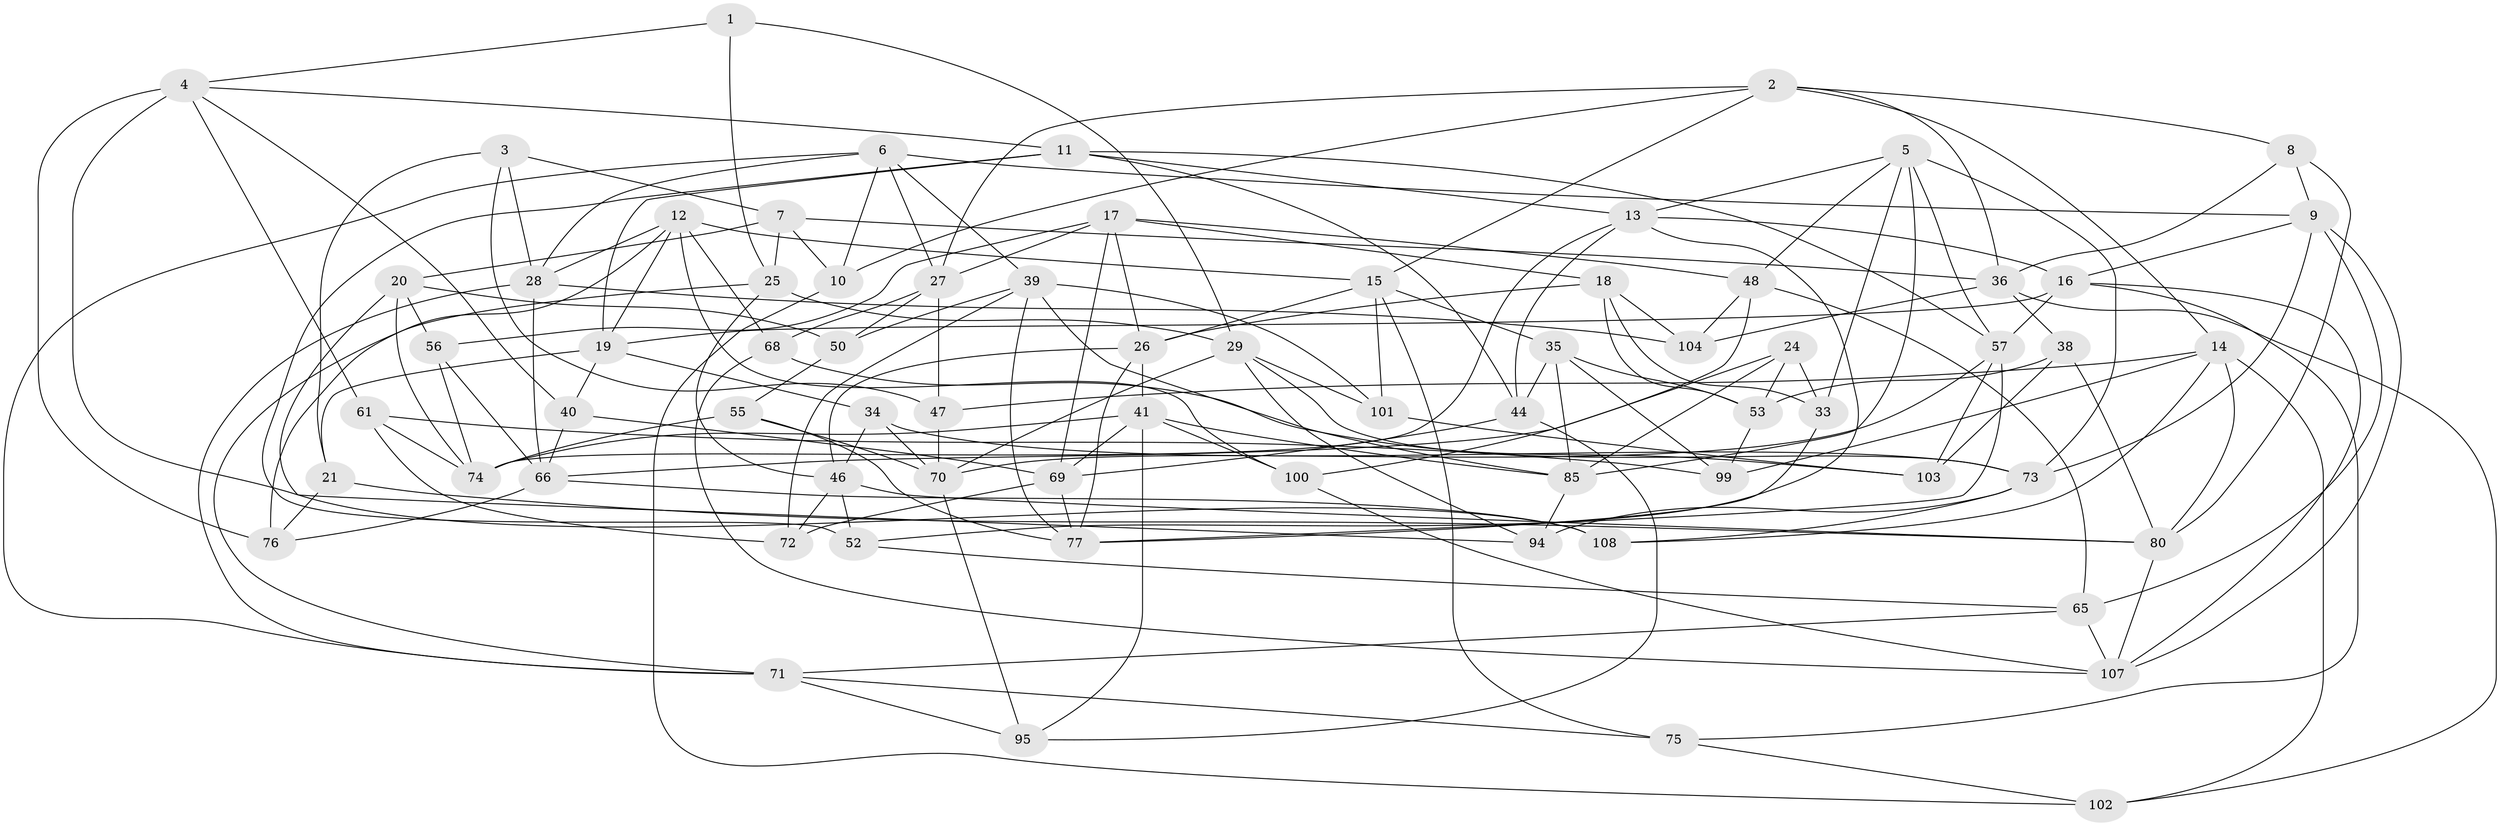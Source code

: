 // Generated by graph-tools (version 1.1) at 2025/52/02/27/25 19:52:28]
// undirected, 70 vertices, 176 edges
graph export_dot {
graph [start="1"]
  node [color=gray90,style=filled];
  1;
  2 [super="+58"];
  3;
  4 [super="+64"];
  5 [super="+22"];
  6 [super="+84"];
  7 [super="+93"];
  8;
  9 [super="+45"];
  10;
  11 [super="+86"];
  12 [super="+67"];
  13 [super="+42"];
  14 [super="+32"];
  15 [super="+30"];
  16 [super="+31"];
  17 [super="+37"];
  18 [super="+92"];
  19 [super="+23"];
  20 [super="+81"];
  21;
  24;
  25 [super="+63"];
  26 [super="+49"];
  27 [super="+83"];
  28 [super="+54"];
  29 [super="+43"];
  33;
  34;
  35 [super="+96"];
  36 [super="+51"];
  38;
  39 [super="+82"];
  40;
  41 [super="+79"];
  44 [super="+106"];
  46 [super="+62"];
  47;
  48 [super="+59"];
  50;
  52;
  53 [super="+88"];
  55;
  56;
  57 [super="+60"];
  61;
  65 [super="+109"];
  66 [super="+78"];
  68;
  69 [super="+91"];
  70 [super="+89"];
  71 [super="+111"];
  72;
  73 [super="+90"];
  74 [super="+105"];
  75;
  76;
  77 [super="+98"];
  80 [super="+87"];
  85 [super="+97"];
  94;
  95;
  99;
  100;
  101;
  102;
  103;
  104;
  107 [super="+110"];
  108;
  1 -- 25 [weight=2];
  1 -- 4;
  1 -- 29;
  2 -- 8;
  2 -- 10;
  2 -- 14;
  2 -- 15;
  2 -- 36;
  2 -- 27;
  3 -- 47;
  3 -- 21;
  3 -- 28;
  3 -- 7;
  4 -- 108;
  4 -- 11;
  4 -- 40;
  4 -- 61;
  4 -- 76;
  5 -- 33;
  5 -- 73;
  5 -- 48;
  5 -- 57;
  5 -- 13;
  5 -- 85;
  6 -- 28;
  6 -- 10;
  6 -- 9;
  6 -- 39;
  6 -- 71;
  6 -- 27;
  7 -- 25;
  7 -- 20 [weight=2];
  7 -- 36;
  7 -- 10;
  8 -- 36;
  8 -- 9;
  8 -- 80;
  9 -- 65;
  9 -- 73;
  9 -- 16;
  9 -- 107;
  10 -- 102;
  11 -- 57;
  11 -- 13;
  11 -- 52;
  11 -- 44;
  11 -- 19;
  12 -- 68;
  12 -- 28;
  12 -- 100;
  12 -- 76;
  12 -- 15;
  12 -- 19;
  13 -- 44;
  13 -- 74;
  13 -- 52;
  13 -- 16;
  14 -- 102;
  14 -- 80;
  14 -- 99;
  14 -- 108;
  14 -- 47;
  15 -- 101;
  15 -- 35;
  15 -- 75;
  15 -- 26;
  16 -- 57;
  16 -- 75;
  16 -- 19;
  16 -- 107;
  17 -- 56;
  17 -- 18;
  17 -- 48;
  17 -- 69;
  17 -- 26;
  17 -- 27;
  18 -- 53 [weight=2];
  18 -- 26;
  18 -- 104;
  18 -- 33;
  19 -- 34;
  19 -- 40;
  19 -- 21;
  20 -- 94;
  20 -- 74;
  20 -- 56;
  20 -- 50;
  21 -- 80;
  21 -- 76;
  24 -- 33;
  24 -- 66;
  24 -- 85;
  24 -- 53;
  25 -- 46;
  25 -- 29;
  25 -- 71;
  26 -- 41;
  26 -- 77;
  26 -- 46;
  27 -- 47;
  27 -- 50;
  27 -- 68;
  28 -- 104;
  28 -- 66;
  28 -- 71;
  29 -- 73;
  29 -- 101;
  29 -- 70;
  29 -- 94;
  33 -- 77;
  34 -- 70;
  34 -- 73;
  34 -- 46;
  35 -- 85;
  35 -- 44 [weight=2];
  35 -- 99;
  35 -- 53;
  36 -- 102;
  36 -- 104;
  36 -- 38;
  38 -- 103;
  38 -- 80;
  38 -- 53;
  39 -- 101;
  39 -- 50;
  39 -- 72;
  39 -- 85;
  39 -- 77;
  40 -- 69;
  40 -- 66;
  41 -- 69;
  41 -- 95;
  41 -- 74;
  41 -- 100;
  41 -- 85;
  44 -- 95;
  44 -- 69;
  46 -- 72;
  46 -- 52;
  46 -- 80;
  47 -- 70;
  48 -- 100;
  48 -- 104;
  48 -- 65 [weight=2];
  50 -- 55;
  52 -- 65;
  53 -- 99;
  55 -- 74;
  55 -- 70;
  55 -- 77;
  56 -- 74;
  56 -- 66;
  57 -- 77;
  57 -- 70;
  57 -- 103;
  61 -- 99;
  61 -- 72;
  61 -- 74;
  65 -- 107;
  65 -- 71;
  66 -- 108;
  66 -- 76;
  68 -- 103;
  68 -- 107;
  69 -- 77;
  69 -- 72;
  70 -- 95;
  71 -- 75;
  71 -- 95;
  73 -- 94;
  73 -- 108;
  75 -- 102;
  80 -- 107;
  85 -- 94;
  100 -- 107;
  101 -- 103;
}
